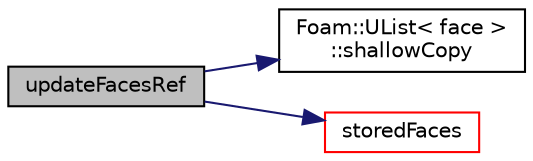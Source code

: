 digraph "updateFacesRef"
{
  bgcolor="transparent";
  edge [fontname="Helvetica",fontsize="10",labelfontname="Helvetica",labelfontsize="10"];
  node [fontname="Helvetica",fontsize="10",shape=record];
  rankdir="LR";
  Node1 [label="updateFacesRef",height=0.2,width=0.4,color="black", fillcolor="grey75", style="filled", fontcolor="black"];
  Node1 -> Node2 [color="midnightblue",fontsize="10",style="solid",fontname="Helvetica"];
  Node2 [label="Foam::UList\< face \>\l::shallowCopy",height=0.2,width=0.4,color="black",URL="$a02849.html#ae7e14ea1dbcec14d6c1507851d8c5d06",tooltip="Copy the pointer held by the given UList. "];
  Node1 -> Node3 [color="midnightblue",fontsize="10",style="solid",fontname="Helvetica"];
  Node3 [label="storedFaces",height=0.2,width=0.4,color="red",URL="$a02596.html#ac9f24178e4c011c8d21bbfbf73a8b61b",tooltip="Non-const access to the faces. "];
}
